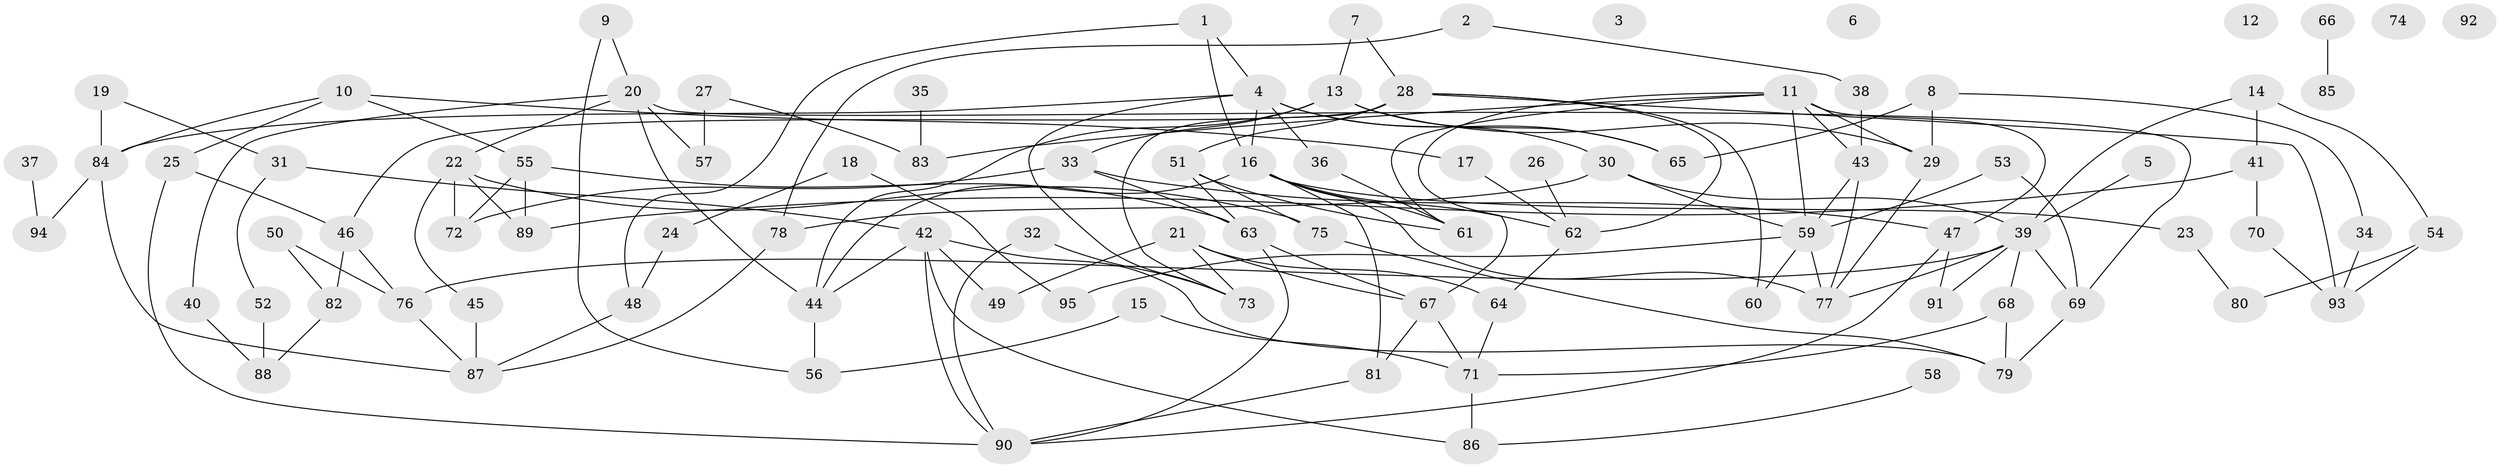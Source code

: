 // Generated by graph-tools (version 1.1) at 2025/40/03/09/25 04:40:46]
// undirected, 95 vertices, 150 edges
graph export_dot {
graph [start="1"]
  node [color=gray90,style=filled];
  1;
  2;
  3;
  4;
  5;
  6;
  7;
  8;
  9;
  10;
  11;
  12;
  13;
  14;
  15;
  16;
  17;
  18;
  19;
  20;
  21;
  22;
  23;
  24;
  25;
  26;
  27;
  28;
  29;
  30;
  31;
  32;
  33;
  34;
  35;
  36;
  37;
  38;
  39;
  40;
  41;
  42;
  43;
  44;
  45;
  46;
  47;
  48;
  49;
  50;
  51;
  52;
  53;
  54;
  55;
  56;
  57;
  58;
  59;
  60;
  61;
  62;
  63;
  64;
  65;
  66;
  67;
  68;
  69;
  70;
  71;
  72;
  73;
  74;
  75;
  76;
  77;
  78;
  79;
  80;
  81;
  82;
  83;
  84;
  85;
  86;
  87;
  88;
  89;
  90;
  91;
  92;
  93;
  94;
  95;
  1 -- 4;
  1 -- 16;
  1 -- 48;
  2 -- 38;
  2 -- 78;
  4 -- 16;
  4 -- 30;
  4 -- 36;
  4 -- 65;
  4 -- 73;
  4 -- 84;
  5 -- 39;
  7 -- 13;
  7 -- 28;
  8 -- 29;
  8 -- 34;
  8 -- 65;
  9 -- 20;
  9 -- 56;
  10 -- 17;
  10 -- 25;
  10 -- 55;
  10 -- 84;
  11 -- 29;
  11 -- 43;
  11 -- 47;
  11 -- 59;
  11 -- 61;
  11 -- 67;
  11 -- 83;
  13 -- 29;
  13 -- 33;
  13 -- 44;
  13 -- 65;
  14 -- 39;
  14 -- 41;
  14 -- 54;
  15 -- 56;
  15 -- 71;
  16 -- 23;
  16 -- 44;
  16 -- 61;
  16 -- 62;
  16 -- 77;
  16 -- 81;
  17 -- 62;
  18 -- 24;
  18 -- 95;
  19 -- 31;
  19 -- 84;
  20 -- 22;
  20 -- 40;
  20 -- 44;
  20 -- 57;
  20 -- 69;
  21 -- 49;
  21 -- 64;
  21 -- 67;
  21 -- 73;
  22 -- 45;
  22 -- 72;
  22 -- 75;
  22 -- 89;
  23 -- 80;
  24 -- 48;
  25 -- 46;
  25 -- 90;
  26 -- 62;
  27 -- 57;
  27 -- 83;
  28 -- 46;
  28 -- 51;
  28 -- 60;
  28 -- 62;
  28 -- 73;
  28 -- 93;
  29 -- 77;
  30 -- 39;
  30 -- 59;
  30 -- 78;
  31 -- 42;
  31 -- 52;
  32 -- 73;
  32 -- 90;
  33 -- 47;
  33 -- 63;
  33 -- 72;
  34 -- 93;
  35 -- 83;
  36 -- 61;
  37 -- 94;
  38 -- 43;
  39 -- 68;
  39 -- 69;
  39 -- 76;
  39 -- 77;
  39 -- 91;
  40 -- 88;
  41 -- 70;
  41 -- 89;
  42 -- 44;
  42 -- 49;
  42 -- 79;
  42 -- 86;
  42 -- 90;
  43 -- 59;
  43 -- 77;
  44 -- 56;
  45 -- 87;
  46 -- 76;
  46 -- 82;
  47 -- 90;
  47 -- 91;
  48 -- 87;
  50 -- 76;
  50 -- 82;
  51 -- 61;
  51 -- 63;
  51 -- 75;
  52 -- 88;
  53 -- 59;
  53 -- 69;
  54 -- 80;
  54 -- 93;
  55 -- 63;
  55 -- 72;
  55 -- 89;
  58 -- 86;
  59 -- 60;
  59 -- 77;
  59 -- 95;
  62 -- 64;
  63 -- 67;
  63 -- 90;
  64 -- 71;
  66 -- 85;
  67 -- 71;
  67 -- 81;
  68 -- 71;
  68 -- 79;
  69 -- 79;
  70 -- 93;
  71 -- 86;
  75 -- 79;
  76 -- 87;
  78 -- 87;
  81 -- 90;
  82 -- 88;
  84 -- 87;
  84 -- 94;
}
